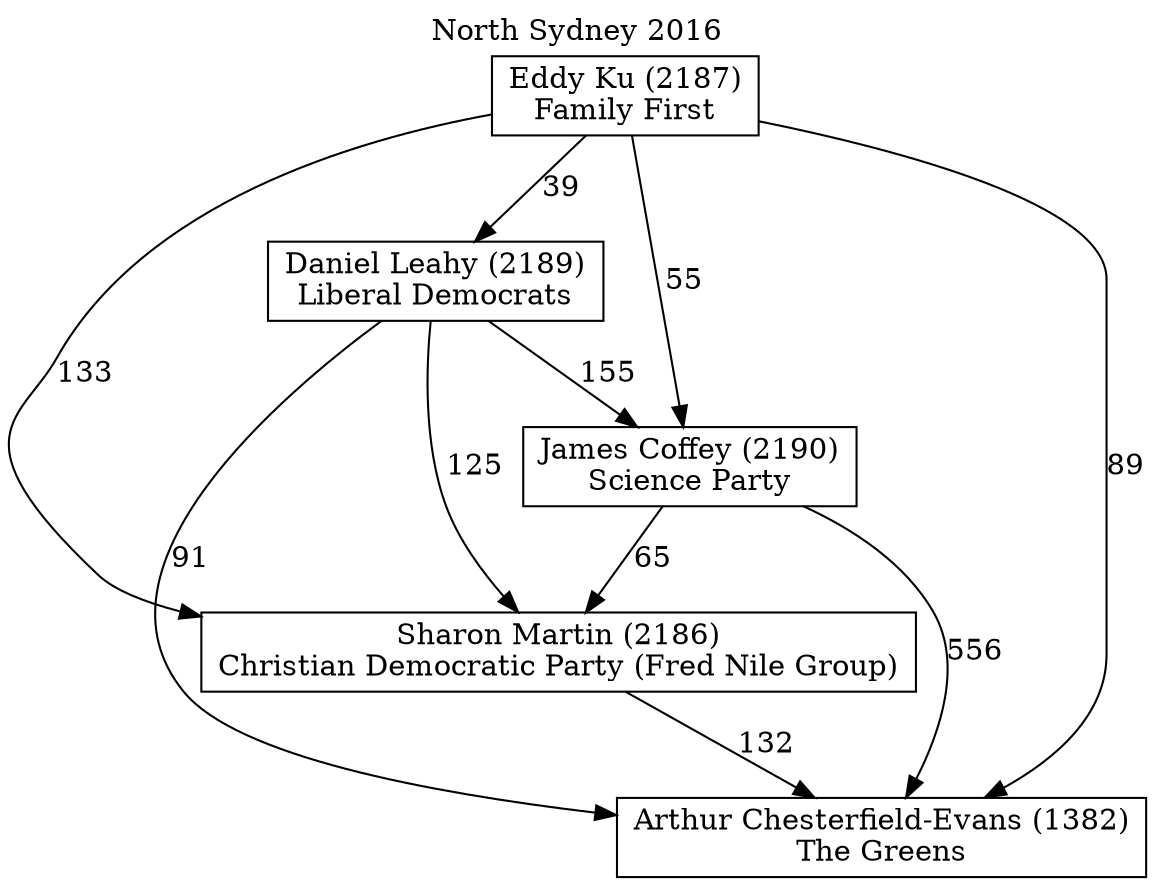 // House preference flow
digraph "Arthur Chesterfield-Evans (1382)_North Sydney_2016" {
	graph [label="North Sydney 2016" labelloc=t mclimit=10]
	node [shape=box]
	"Arthur Chesterfield-Evans (1382)" [label="Arthur Chesterfield-Evans (1382)
The Greens"]
	"Daniel Leahy (2189)" [label="Daniel Leahy (2189)
Liberal Democrats"]
	"Eddy Ku (2187)" [label="Eddy Ku (2187)
Family First"]
	"James Coffey (2190)" [label="James Coffey (2190)
Science Party"]
	"Sharon Martin (2186)" [label="Sharon Martin (2186)
Christian Democratic Party (Fred Nile Group)"]
	"Daniel Leahy (2189)" -> "Arthur Chesterfield-Evans (1382)" [label=91]
	"Daniel Leahy (2189)" -> "James Coffey (2190)" [label=155]
	"Daniel Leahy (2189)" -> "Sharon Martin (2186)" [label=125]
	"Eddy Ku (2187)" -> "Arthur Chesterfield-Evans (1382)" [label=89]
	"Eddy Ku (2187)" -> "Daniel Leahy (2189)" [label=39]
	"Eddy Ku (2187)" -> "James Coffey (2190)" [label=55]
	"Eddy Ku (2187)" -> "Sharon Martin (2186)" [label=133]
	"James Coffey (2190)" -> "Arthur Chesterfield-Evans (1382)" [label=556]
	"James Coffey (2190)" -> "Sharon Martin (2186)" [label=65]
	"Sharon Martin (2186)" -> "Arthur Chesterfield-Evans (1382)" [label=132]
}
